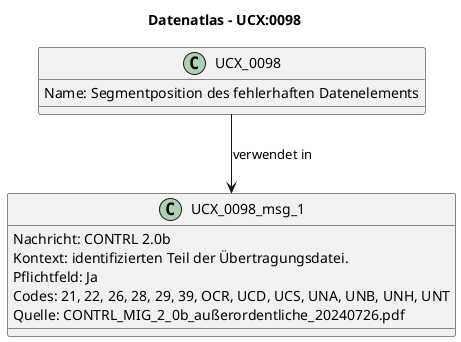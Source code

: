@startuml
title Datenatlas – UCX:0098
class UCX_0098 {
  Name: Segmentposition des fehlerhaften Datenelements
}
class UCX_0098_msg_1 {
  Nachricht: CONTRL 2.0b
  Kontext: identifizierten Teil der Übertragungsdatei.
  Pflichtfeld: Ja
  Codes: 21, 22, 26, 28, 29, 39, OCR, UCD, UCS, UNA, UNB, UNH, UNT
  Quelle: CONTRL_MIG_2_0b_außerordentliche_20240726.pdf
}
UCX_0098 --> UCX_0098_msg_1 : verwendet in
@enduml